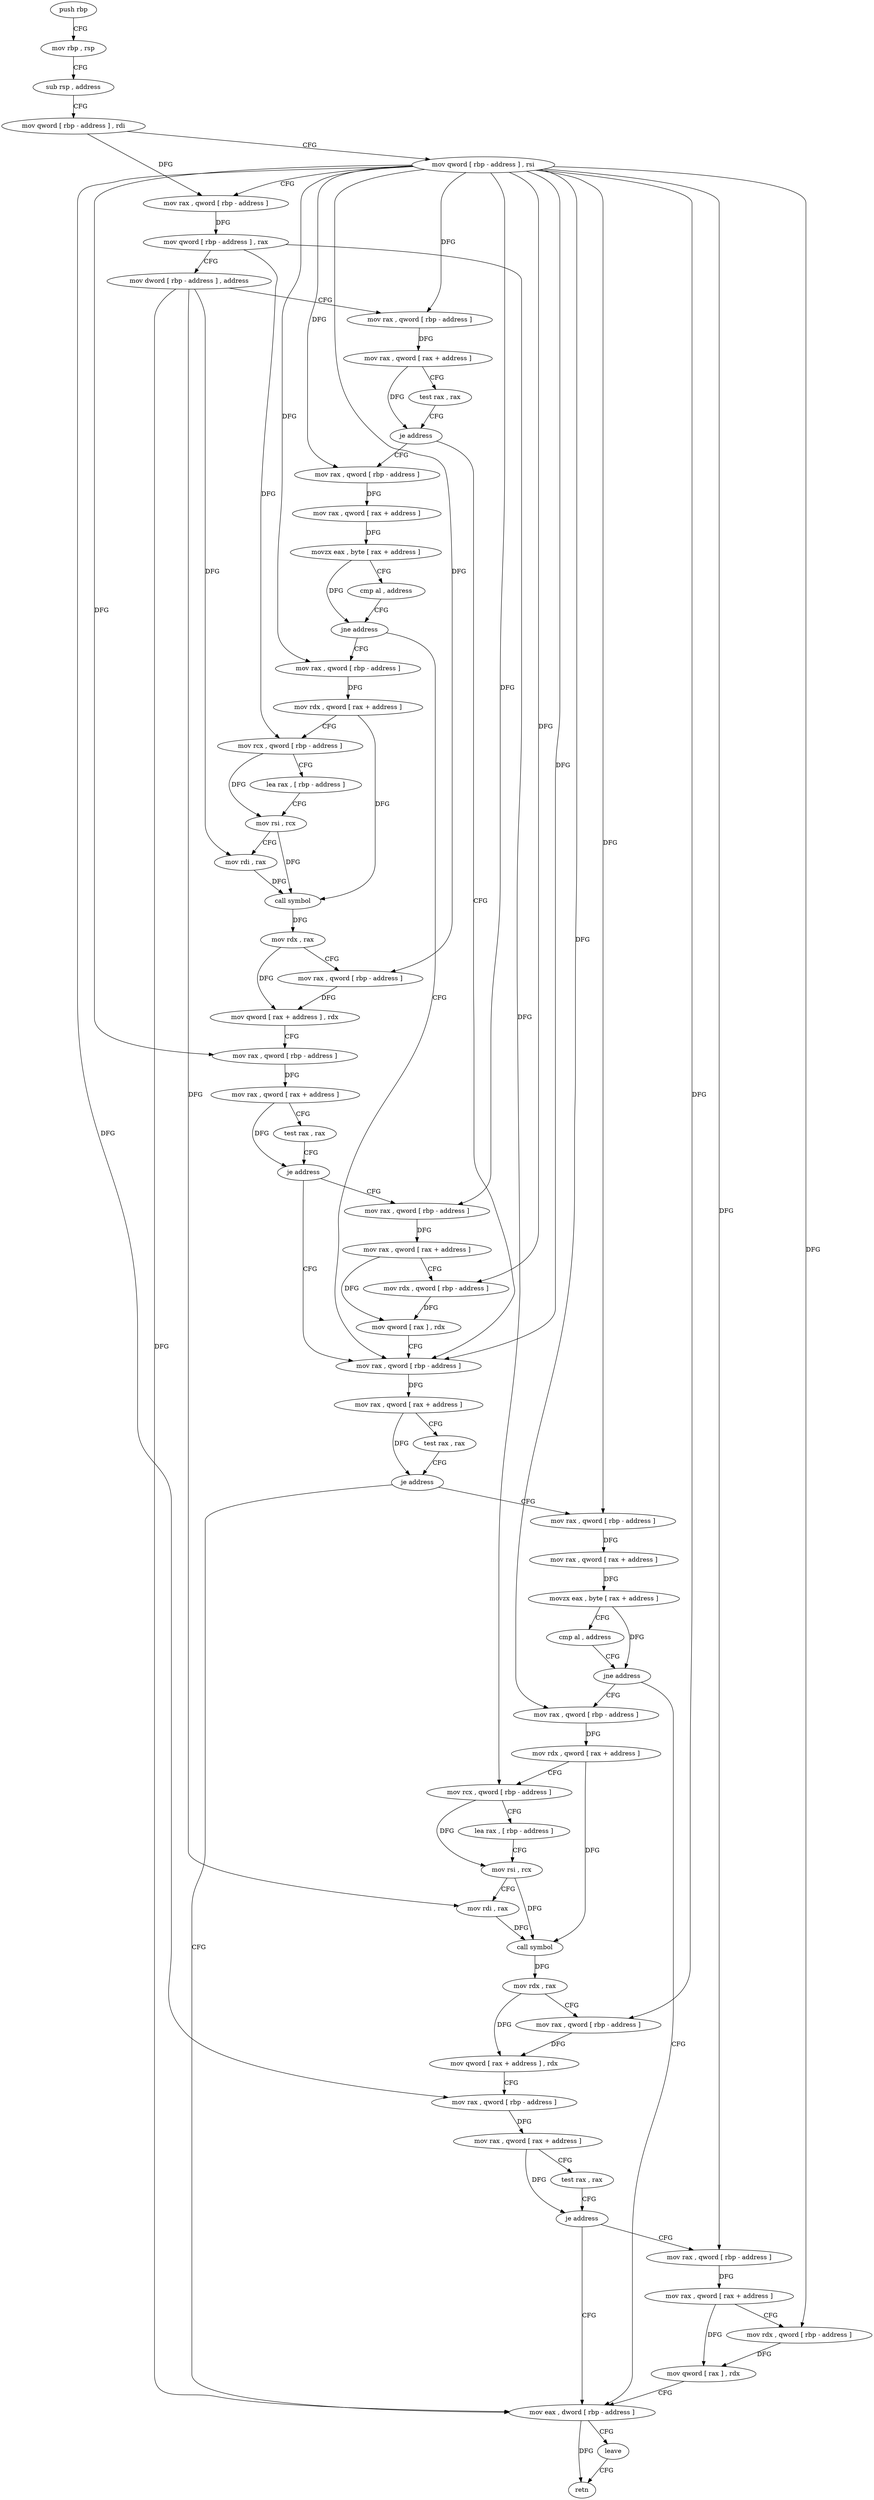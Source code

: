 digraph "func" {
"4393404" [label = "push rbp" ]
"4393405" [label = "mov rbp , rsp" ]
"4393408" [label = "sub rsp , address" ]
"4393412" [label = "mov qword [ rbp - address ] , rdi" ]
"4393416" [label = "mov qword [ rbp - address ] , rsi" ]
"4393420" [label = "mov rax , qword [ rbp - address ]" ]
"4393424" [label = "mov qword [ rbp - address ] , rax" ]
"4393428" [label = "mov dword [ rbp - address ] , address" ]
"4393435" [label = "mov rax , qword [ rbp - address ]" ]
"4393439" [label = "mov rax , qword [ rax + address ]" ]
"4393443" [label = "test rax , rax" ]
"4393446" [label = "je address" ]
"4393530" [label = "mov rax , qword [ rbp - address ]" ]
"4393448" [label = "mov rax , qword [ rbp - address ]" ]
"4393534" [label = "mov rax , qword [ rax + address ]" ]
"4393538" [label = "test rax , rax" ]
"4393541" [label = "je address" ]
"4393625" [label = "mov eax , dword [ rbp - address ]" ]
"4393543" [label = "mov rax , qword [ rbp - address ]" ]
"4393452" [label = "mov rax , qword [ rax + address ]" ]
"4393456" [label = "movzx eax , byte [ rax + address ]" ]
"4393460" [label = "cmp al , address" ]
"4393462" [label = "jne address" ]
"4393464" [label = "mov rax , qword [ rbp - address ]" ]
"4393628" [label = "leave" ]
"4393629" [label = "retn" ]
"4393547" [label = "mov rax , qword [ rax + address ]" ]
"4393551" [label = "movzx eax , byte [ rax + address ]" ]
"4393555" [label = "cmp al , address" ]
"4393557" [label = "jne address" ]
"4393559" [label = "mov rax , qword [ rbp - address ]" ]
"4393468" [label = "mov rdx , qword [ rax + address ]" ]
"4393472" [label = "mov rcx , qword [ rbp - address ]" ]
"4393476" [label = "lea rax , [ rbp - address ]" ]
"4393480" [label = "mov rsi , rcx" ]
"4393483" [label = "mov rdi , rax" ]
"4393486" [label = "call symbol" ]
"4393491" [label = "mov rdx , rax" ]
"4393494" [label = "mov rax , qword [ rbp - address ]" ]
"4393498" [label = "mov qword [ rax + address ] , rdx" ]
"4393502" [label = "mov rax , qword [ rbp - address ]" ]
"4393506" [label = "mov rax , qword [ rax + address ]" ]
"4393510" [label = "test rax , rax" ]
"4393513" [label = "je address" ]
"4393515" [label = "mov rax , qword [ rbp - address ]" ]
"4393563" [label = "mov rdx , qword [ rax + address ]" ]
"4393567" [label = "mov rcx , qword [ rbp - address ]" ]
"4393571" [label = "lea rax , [ rbp - address ]" ]
"4393575" [label = "mov rsi , rcx" ]
"4393578" [label = "mov rdi , rax" ]
"4393581" [label = "call symbol" ]
"4393586" [label = "mov rdx , rax" ]
"4393589" [label = "mov rax , qword [ rbp - address ]" ]
"4393593" [label = "mov qword [ rax + address ] , rdx" ]
"4393597" [label = "mov rax , qword [ rbp - address ]" ]
"4393601" [label = "mov rax , qword [ rax + address ]" ]
"4393605" [label = "test rax , rax" ]
"4393608" [label = "je address" ]
"4393610" [label = "mov rax , qword [ rbp - address ]" ]
"4393519" [label = "mov rax , qword [ rax + address ]" ]
"4393523" [label = "mov rdx , qword [ rbp - address ]" ]
"4393527" [label = "mov qword [ rax ] , rdx" ]
"4393614" [label = "mov rax , qword [ rax + address ]" ]
"4393618" [label = "mov rdx , qword [ rbp - address ]" ]
"4393622" [label = "mov qword [ rax ] , rdx" ]
"4393404" -> "4393405" [ label = "CFG" ]
"4393405" -> "4393408" [ label = "CFG" ]
"4393408" -> "4393412" [ label = "CFG" ]
"4393412" -> "4393416" [ label = "CFG" ]
"4393412" -> "4393420" [ label = "DFG" ]
"4393416" -> "4393420" [ label = "CFG" ]
"4393416" -> "4393435" [ label = "DFG" ]
"4393416" -> "4393530" [ label = "DFG" ]
"4393416" -> "4393448" [ label = "DFG" ]
"4393416" -> "4393543" [ label = "DFG" ]
"4393416" -> "4393464" [ label = "DFG" ]
"4393416" -> "4393494" [ label = "DFG" ]
"4393416" -> "4393502" [ label = "DFG" ]
"4393416" -> "4393559" [ label = "DFG" ]
"4393416" -> "4393589" [ label = "DFG" ]
"4393416" -> "4393597" [ label = "DFG" ]
"4393416" -> "4393515" [ label = "DFG" ]
"4393416" -> "4393523" [ label = "DFG" ]
"4393416" -> "4393610" [ label = "DFG" ]
"4393416" -> "4393618" [ label = "DFG" ]
"4393420" -> "4393424" [ label = "DFG" ]
"4393424" -> "4393428" [ label = "CFG" ]
"4393424" -> "4393472" [ label = "DFG" ]
"4393424" -> "4393567" [ label = "DFG" ]
"4393428" -> "4393435" [ label = "CFG" ]
"4393428" -> "4393625" [ label = "DFG" ]
"4393428" -> "4393483" [ label = "DFG" ]
"4393428" -> "4393578" [ label = "DFG" ]
"4393435" -> "4393439" [ label = "DFG" ]
"4393439" -> "4393443" [ label = "CFG" ]
"4393439" -> "4393446" [ label = "DFG" ]
"4393443" -> "4393446" [ label = "CFG" ]
"4393446" -> "4393530" [ label = "CFG" ]
"4393446" -> "4393448" [ label = "CFG" ]
"4393530" -> "4393534" [ label = "DFG" ]
"4393448" -> "4393452" [ label = "DFG" ]
"4393534" -> "4393538" [ label = "CFG" ]
"4393534" -> "4393541" [ label = "DFG" ]
"4393538" -> "4393541" [ label = "CFG" ]
"4393541" -> "4393625" [ label = "CFG" ]
"4393541" -> "4393543" [ label = "CFG" ]
"4393625" -> "4393628" [ label = "CFG" ]
"4393625" -> "4393629" [ label = "DFG" ]
"4393543" -> "4393547" [ label = "DFG" ]
"4393452" -> "4393456" [ label = "DFG" ]
"4393456" -> "4393460" [ label = "CFG" ]
"4393456" -> "4393462" [ label = "DFG" ]
"4393460" -> "4393462" [ label = "CFG" ]
"4393462" -> "4393530" [ label = "CFG" ]
"4393462" -> "4393464" [ label = "CFG" ]
"4393464" -> "4393468" [ label = "DFG" ]
"4393628" -> "4393629" [ label = "CFG" ]
"4393547" -> "4393551" [ label = "DFG" ]
"4393551" -> "4393555" [ label = "CFG" ]
"4393551" -> "4393557" [ label = "DFG" ]
"4393555" -> "4393557" [ label = "CFG" ]
"4393557" -> "4393625" [ label = "CFG" ]
"4393557" -> "4393559" [ label = "CFG" ]
"4393559" -> "4393563" [ label = "DFG" ]
"4393468" -> "4393472" [ label = "CFG" ]
"4393468" -> "4393486" [ label = "DFG" ]
"4393472" -> "4393476" [ label = "CFG" ]
"4393472" -> "4393480" [ label = "DFG" ]
"4393476" -> "4393480" [ label = "CFG" ]
"4393480" -> "4393483" [ label = "CFG" ]
"4393480" -> "4393486" [ label = "DFG" ]
"4393483" -> "4393486" [ label = "DFG" ]
"4393486" -> "4393491" [ label = "DFG" ]
"4393491" -> "4393494" [ label = "CFG" ]
"4393491" -> "4393498" [ label = "DFG" ]
"4393494" -> "4393498" [ label = "DFG" ]
"4393498" -> "4393502" [ label = "CFG" ]
"4393502" -> "4393506" [ label = "DFG" ]
"4393506" -> "4393510" [ label = "CFG" ]
"4393506" -> "4393513" [ label = "DFG" ]
"4393510" -> "4393513" [ label = "CFG" ]
"4393513" -> "4393530" [ label = "CFG" ]
"4393513" -> "4393515" [ label = "CFG" ]
"4393515" -> "4393519" [ label = "DFG" ]
"4393563" -> "4393567" [ label = "CFG" ]
"4393563" -> "4393581" [ label = "DFG" ]
"4393567" -> "4393571" [ label = "CFG" ]
"4393567" -> "4393575" [ label = "DFG" ]
"4393571" -> "4393575" [ label = "CFG" ]
"4393575" -> "4393578" [ label = "CFG" ]
"4393575" -> "4393581" [ label = "DFG" ]
"4393578" -> "4393581" [ label = "DFG" ]
"4393581" -> "4393586" [ label = "DFG" ]
"4393586" -> "4393589" [ label = "CFG" ]
"4393586" -> "4393593" [ label = "DFG" ]
"4393589" -> "4393593" [ label = "DFG" ]
"4393593" -> "4393597" [ label = "CFG" ]
"4393597" -> "4393601" [ label = "DFG" ]
"4393601" -> "4393605" [ label = "CFG" ]
"4393601" -> "4393608" [ label = "DFG" ]
"4393605" -> "4393608" [ label = "CFG" ]
"4393608" -> "4393625" [ label = "CFG" ]
"4393608" -> "4393610" [ label = "CFG" ]
"4393610" -> "4393614" [ label = "DFG" ]
"4393519" -> "4393523" [ label = "CFG" ]
"4393519" -> "4393527" [ label = "DFG" ]
"4393523" -> "4393527" [ label = "DFG" ]
"4393527" -> "4393530" [ label = "CFG" ]
"4393614" -> "4393618" [ label = "CFG" ]
"4393614" -> "4393622" [ label = "DFG" ]
"4393618" -> "4393622" [ label = "DFG" ]
"4393622" -> "4393625" [ label = "CFG" ]
}
